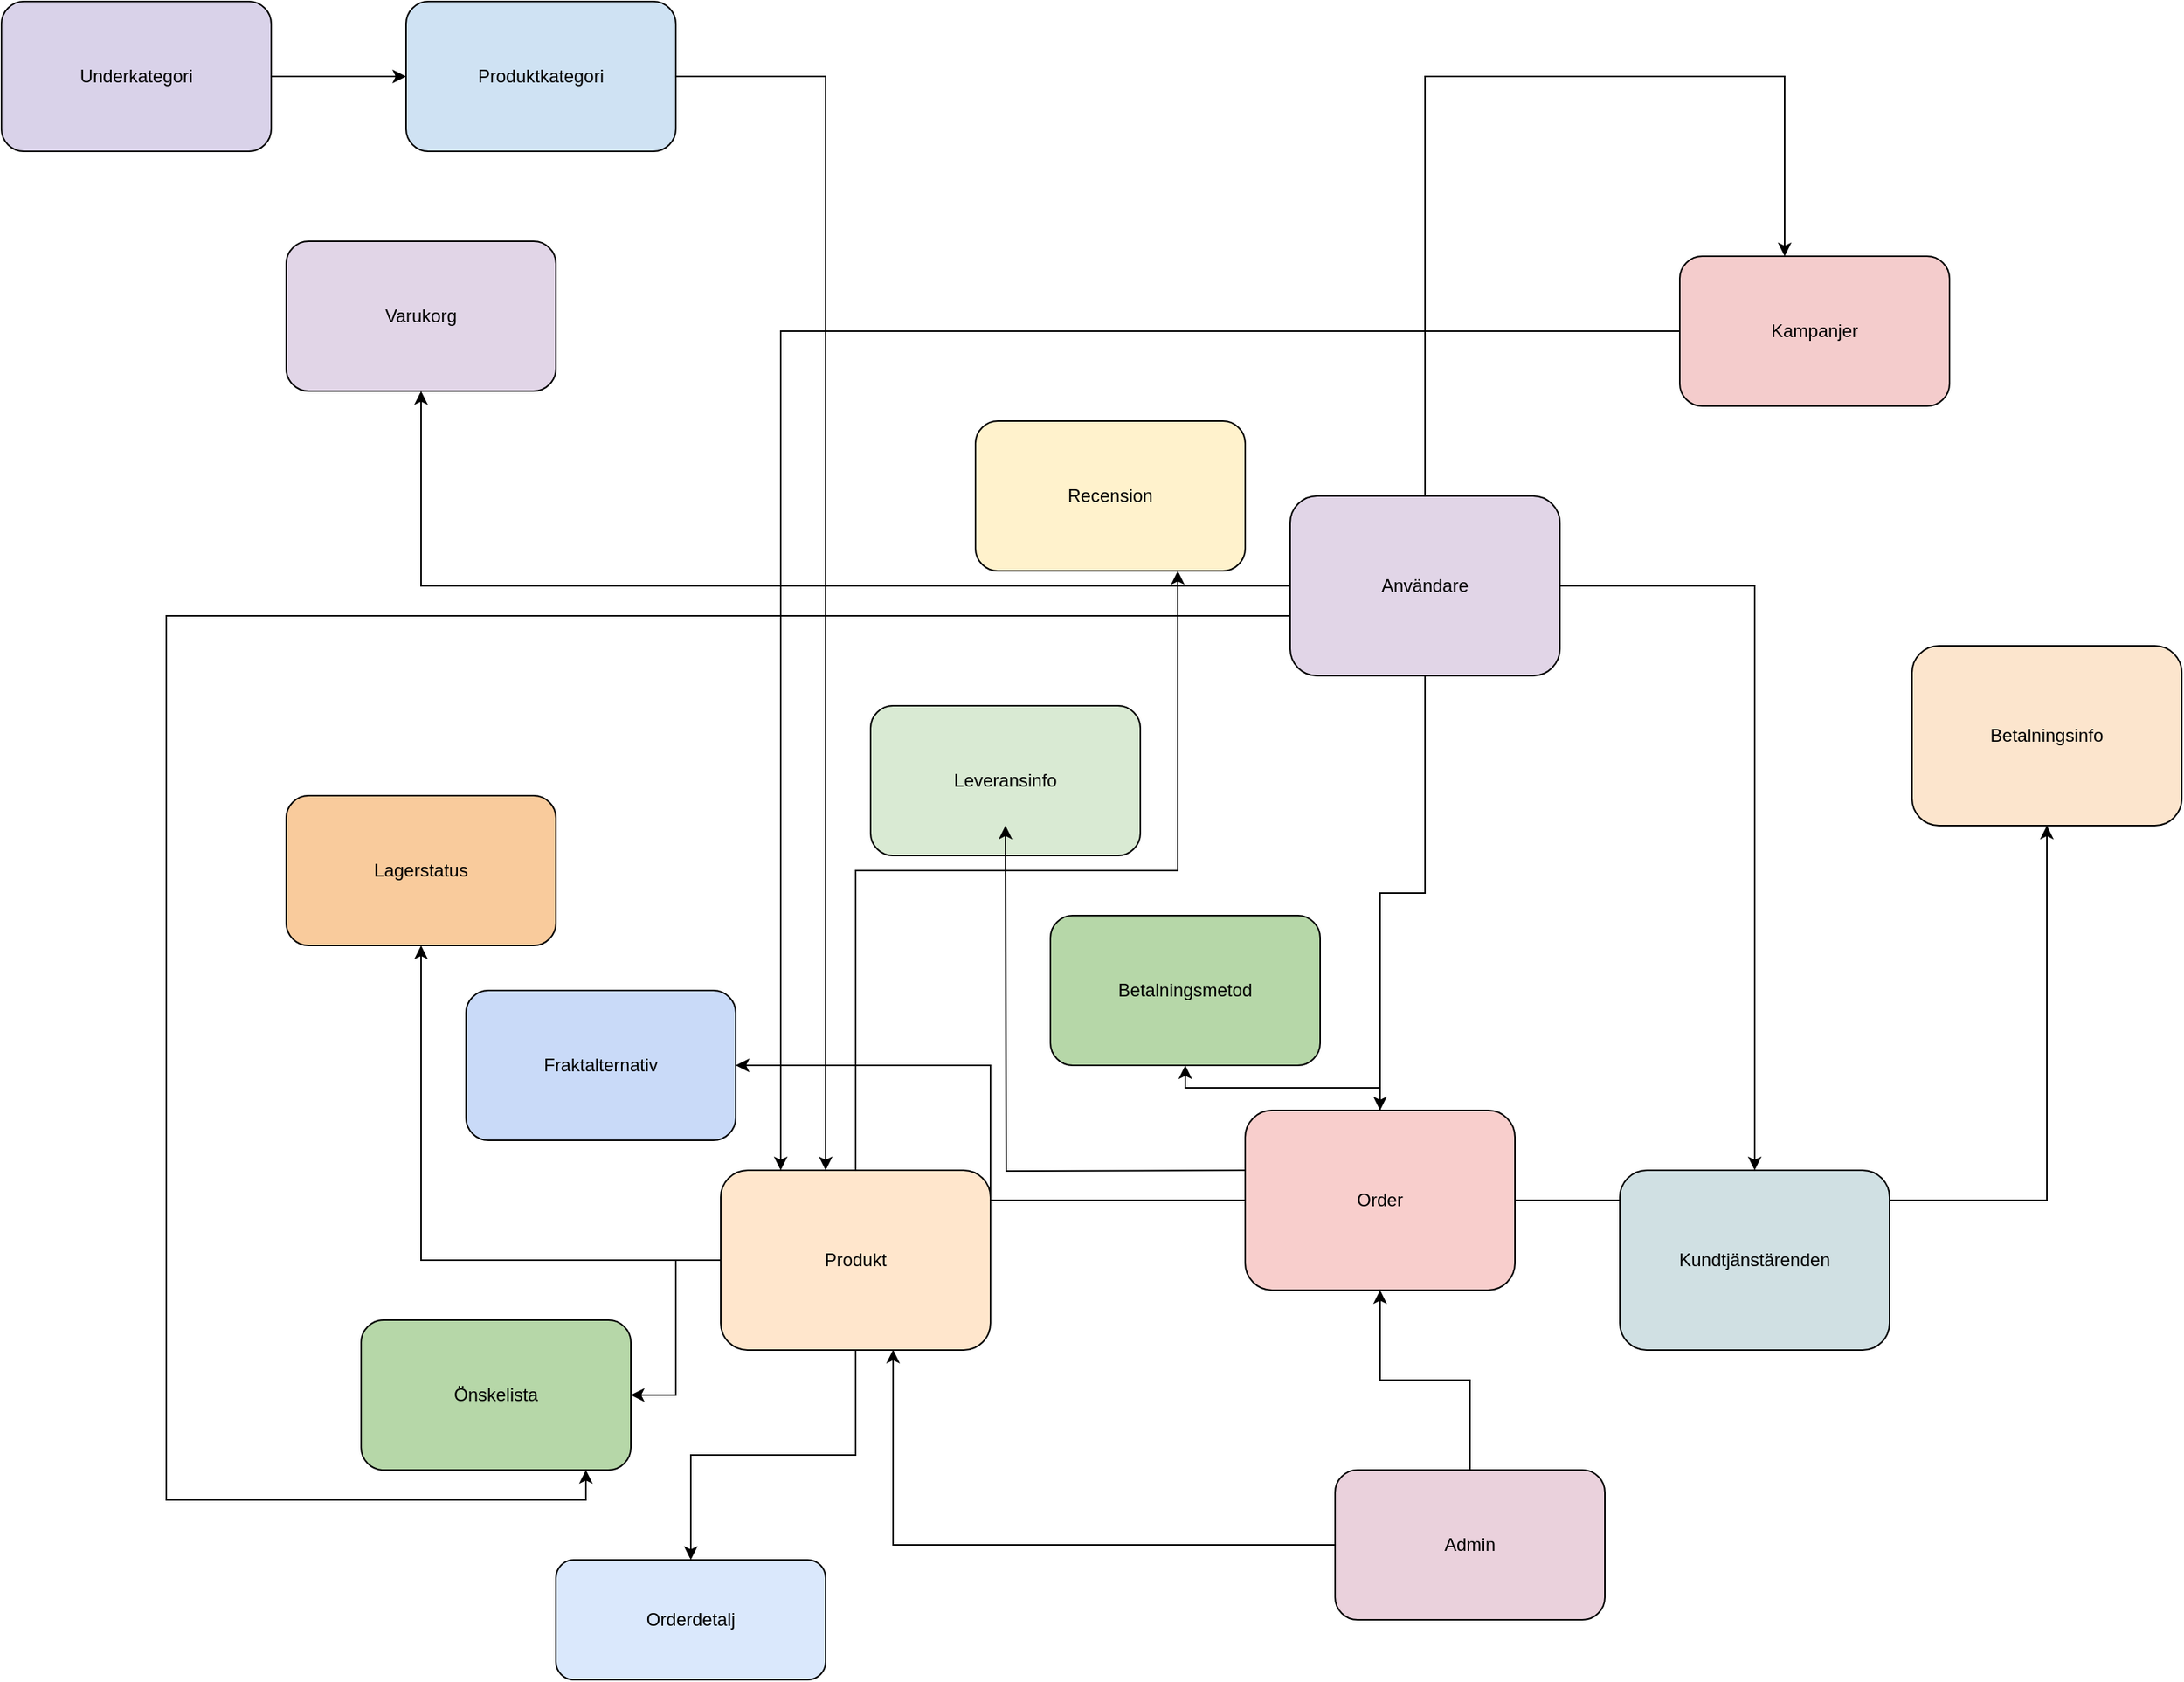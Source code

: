 <mxfile version="23.1.0" type="github">
  <diagram id="0" name="Page-1">
    <mxGraphModel dx="2392" dy="1315" grid="1" gridSize="10" guides="1" tooltips="1" connect="1" arrows="1" fold="1" page="1" pageScale="1" pageWidth="850" pageHeight="1100" math="0" shadow="0">
      <root>
        <mxCell id="0" />
        <mxCell id="1" parent="0" />
        <mxCell id="2" value="Användare" style="rounded=1;whiteSpace=wrap;html=1;fillColor=#E1D5E7;" parent="1" vertex="1">
          <mxGeometry x="860" y="360" width="180" height="120" as="geometry" />
        </mxCell>
        <mxCell id="uW1NkbEgiXCRKDTkiCYz-37" style="edgeStyle=orthogonalEdgeStyle;rounded=0;orthogonalLoop=1;jettySize=auto;html=1;entryX=0.75;entryY=1;entryDx=0;entryDy=0;" edge="1" parent="1" source="3" target="7">
          <mxGeometry relative="1" as="geometry" />
        </mxCell>
        <mxCell id="3" value="Produkt" style="rounded=1;whiteSpace=wrap;html=1;fillColor=#FFE6CC;" parent="1" vertex="1">
          <mxGeometry x="480" y="810" width="180" height="120" as="geometry" />
        </mxCell>
        <mxCell id="5" value="Order" style="rounded=1;whiteSpace=wrap;html=1;fillColor=#F8CECC;" parent="1" vertex="1">
          <mxGeometry x="830" y="770" width="180" height="120" as="geometry" />
        </mxCell>
        <mxCell id="6" value="Orderdetalj" style="rounded=1;whiteSpace=wrap;html=1;fillColor=#DAE8FC;" parent="1" vertex="1">
          <mxGeometry x="370" y="1070" width="180" height="80" as="geometry" />
        </mxCell>
        <mxCell id="7" value="Recension" style="rounded=1;whiteSpace=wrap;html=1;fillColor=#FFF2CC;" parent="1" vertex="1">
          <mxGeometry x="650" y="310" width="180" height="100" as="geometry" />
        </mxCell>
        <mxCell id="8" style="edgeStyle=orthogonalEdgeStyle;rounded=0;html=1;exitX=0.5;exitY=1;exitDx=0;exitDy=0;entryX=0.5;entryY=0;entryDx=0;entryDy=0;" parent="1" source="2" target="5" edge="1">
          <mxGeometry width="50" height="50" relative="1" as="geometry">
            <mxPoint x="110" y="410" as="targetPoint" />
          </mxGeometry>
        </mxCell>
        <mxCell id="10" style="edgeStyle=orthogonalEdgeStyle;rounded=0;html=1;exitX=0.5;exitY=1;exitDx=0;exitDy=0;entryX=0.5;entryY=0;entryDx=0;entryDy=0;" parent="1" source="3" target="6" edge="1">
          <mxGeometry width="50" height="50" relative="1" as="geometry">
            <mxPoint x="390" y="370" as="targetPoint" />
          </mxGeometry>
        </mxCell>
        <mxCell id="11" value="Varukorg" style="rounded=1;whiteSpace=wrap;html=1;fillColor=#e1d5e7;" parent="1" vertex="1">
          <mxGeometry x="190" y="190" width="180" height="100" as="geometry" />
        </mxCell>
        <mxCell id="12" value="Betalningsinfo" style="rounded=1;whiteSpace=wrap;html=1;fillColor=#fce5cd;" parent="1" vertex="1">
          <mxGeometry x="1275" y="460" width="180" height="120" as="geometry" />
        </mxCell>
        <mxCell id="13" value="Leveransinfo" style="rounded=1;whiteSpace=wrap;html=1;fillColor=#d9ead3;" parent="1" vertex="1">
          <mxGeometry x="580" y="500" width="180" height="100" as="geometry" />
        </mxCell>
        <mxCell id="14" style="edgeStyle=orthogonalEdgeStyle;rounded=0;html=1;" parent="1" source="2" target="11" edge="1">
          <mxGeometry relative="1" as="geometry" />
        </mxCell>
        <mxCell id="15" style="edgeStyle=orthogonalEdgeStyle;rounded=0;html=1;" parent="1" source="5" target="12" edge="1">
          <mxGeometry relative="1" as="geometry" />
        </mxCell>
        <mxCell id="16" style="edgeStyle=orthogonalEdgeStyle;rounded=0;html=1;" parent="1" edge="1">
          <mxGeometry relative="1" as="geometry">
            <mxPoint x="830" y="810.004" as="sourcePoint" />
            <mxPoint x="670" y="579.97" as="targetPoint" />
          </mxGeometry>
        </mxCell>
        <mxCell id="17" value="Produktkategori" style="rounded=1;whiteSpace=wrap;html=1;fillColor=#cfe2f3;" parent="1" vertex="1">
          <mxGeometry x="270" y="30" width="180" height="100" as="geometry" />
        </mxCell>
        <mxCell id="18" value="Underkategori" style="rounded=1;whiteSpace=wrap;html=1;fillColor=#d9d2e9;" parent="1" vertex="1">
          <mxGeometry y="30" width="180" height="100" as="geometry" />
        </mxCell>
        <mxCell id="19" value="Admin" style="rounded=1;whiteSpace=wrap;html=1;fillColor=#ead1dc;" parent="1" vertex="1">
          <mxGeometry x="890" y="1010" width="180" height="100" as="geometry" />
        </mxCell>
        <mxCell id="20" style="edgeStyle=orthogonalEdgeStyle;rounded=0;html=1;" parent="1" source="17" target="3" edge="1">
          <mxGeometry relative="1" as="geometry">
            <Array as="points">
              <mxPoint x="550" y="80" />
            </Array>
          </mxGeometry>
        </mxCell>
        <mxCell id="21" style="edgeStyle=orthogonalEdgeStyle;rounded=0;html=1;" parent="1" source="18" target="17" edge="1">
          <mxGeometry relative="1" as="geometry" />
        </mxCell>
        <mxCell id="23" style="edgeStyle=orthogonalEdgeStyle;rounded=0;html=1;" parent="1" source="19" target="5" edge="1">
          <mxGeometry relative="1" as="geometry" />
        </mxCell>
        <mxCell id="24" value="Lagerstatus" style="rounded=1;whiteSpace=wrap;html=1;fillColor=#f9cb9c;" parent="1" vertex="1">
          <mxGeometry x="190" y="560" width="180" height="100" as="geometry" />
        </mxCell>
        <mxCell id="25" value="Fraktalternativ" style="rounded=1;whiteSpace=wrap;html=1;fillColor=#c9daf8;" parent="1" vertex="1">
          <mxGeometry x="310" y="690" width="180" height="100" as="geometry" />
        </mxCell>
        <mxCell id="26" value="Betalningsmetod" style="rounded=1;whiteSpace=wrap;html=1;fillColor=#b6d7a8;" parent="1" vertex="1">
          <mxGeometry x="700" y="640" width="180" height="100" as="geometry" />
        </mxCell>
        <mxCell id="27" style="edgeStyle=orthogonalEdgeStyle;rounded=0;html=1;" parent="1" source="3" target="24" edge="1">
          <mxGeometry relative="1" as="geometry" />
        </mxCell>
        <mxCell id="28" style="edgeStyle=orthogonalEdgeStyle;rounded=0;html=1;" parent="1" source="5" target="25" edge="1">
          <mxGeometry relative="1" as="geometry" />
        </mxCell>
        <mxCell id="29" style="edgeStyle=orthogonalEdgeStyle;rounded=0;html=1;" parent="1" source="5" target="26" edge="1">
          <mxGeometry relative="1" as="geometry" />
        </mxCell>
        <mxCell id="uW1NkbEgiXCRKDTkiCYz-36" style="edgeStyle=orthogonalEdgeStyle;rounded=0;orthogonalLoop=1;jettySize=auto;html=1;" edge="1" parent="1" source="30" target="3">
          <mxGeometry relative="1" as="geometry">
            <Array as="points">
              <mxPoint x="520" y="250" />
            </Array>
          </mxGeometry>
        </mxCell>
        <mxCell id="30" value="Kampanjer" style="rounded=1;whiteSpace=wrap;html=1;fillColor=#f4cccc;" parent="1" vertex="1">
          <mxGeometry x="1120" y="200" width="180" height="100" as="geometry" />
        </mxCell>
        <mxCell id="31" value="Kundtjänstärenden" style="rounded=1;whiteSpace=wrap;html=1;fillColor=#d0e0e3;" parent="1" vertex="1">
          <mxGeometry x="1080" y="810" width="180" height="120" as="geometry" />
        </mxCell>
        <mxCell id="32" value="Önskelista" style="rounded=1;whiteSpace=wrap;html=1;fillColor=#b6d7a8;" parent="1" vertex="1">
          <mxGeometry x="240" y="910" width="180" height="100" as="geometry" />
        </mxCell>
        <mxCell id="33" style="edgeStyle=orthogonalEdgeStyle;rounded=0;html=1;" parent="1" source="2" target="30" edge="1">
          <mxGeometry relative="1" as="geometry">
            <Array as="points">
              <mxPoint x="1190" y="80" />
            </Array>
          </mxGeometry>
        </mxCell>
        <mxCell id="34" style="edgeStyle=orthogonalEdgeStyle;rounded=0;html=1;" parent="1" source="2" target="31" edge="1">
          <mxGeometry relative="1" as="geometry" />
        </mxCell>
        <mxCell id="35" style="edgeStyle=orthogonalEdgeStyle;rounded=0;html=1;" parent="1" source="2" target="32" edge="1">
          <mxGeometry relative="1" as="geometry">
            <Array as="points">
              <mxPoint x="110" y="440" />
              <mxPoint x="110" y="1030" />
              <mxPoint x="390" y="1030" />
            </Array>
          </mxGeometry>
        </mxCell>
        <mxCell id="36" style="edgeStyle=orthogonalEdgeStyle;rounded=0;html=1;" parent="1" source="3" target="32" edge="1">
          <mxGeometry relative="1" as="geometry" />
        </mxCell>
        <mxCell id="uW1NkbEgiXCRKDTkiCYz-38" style="edgeStyle=orthogonalEdgeStyle;rounded=0;orthogonalLoop=1;jettySize=auto;html=1;entryX=0.639;entryY=0.998;entryDx=0;entryDy=0;entryPerimeter=0;" edge="1" parent="1" source="19" target="3">
          <mxGeometry relative="1" as="geometry" />
        </mxCell>
      </root>
    </mxGraphModel>
  </diagram>
</mxfile>

